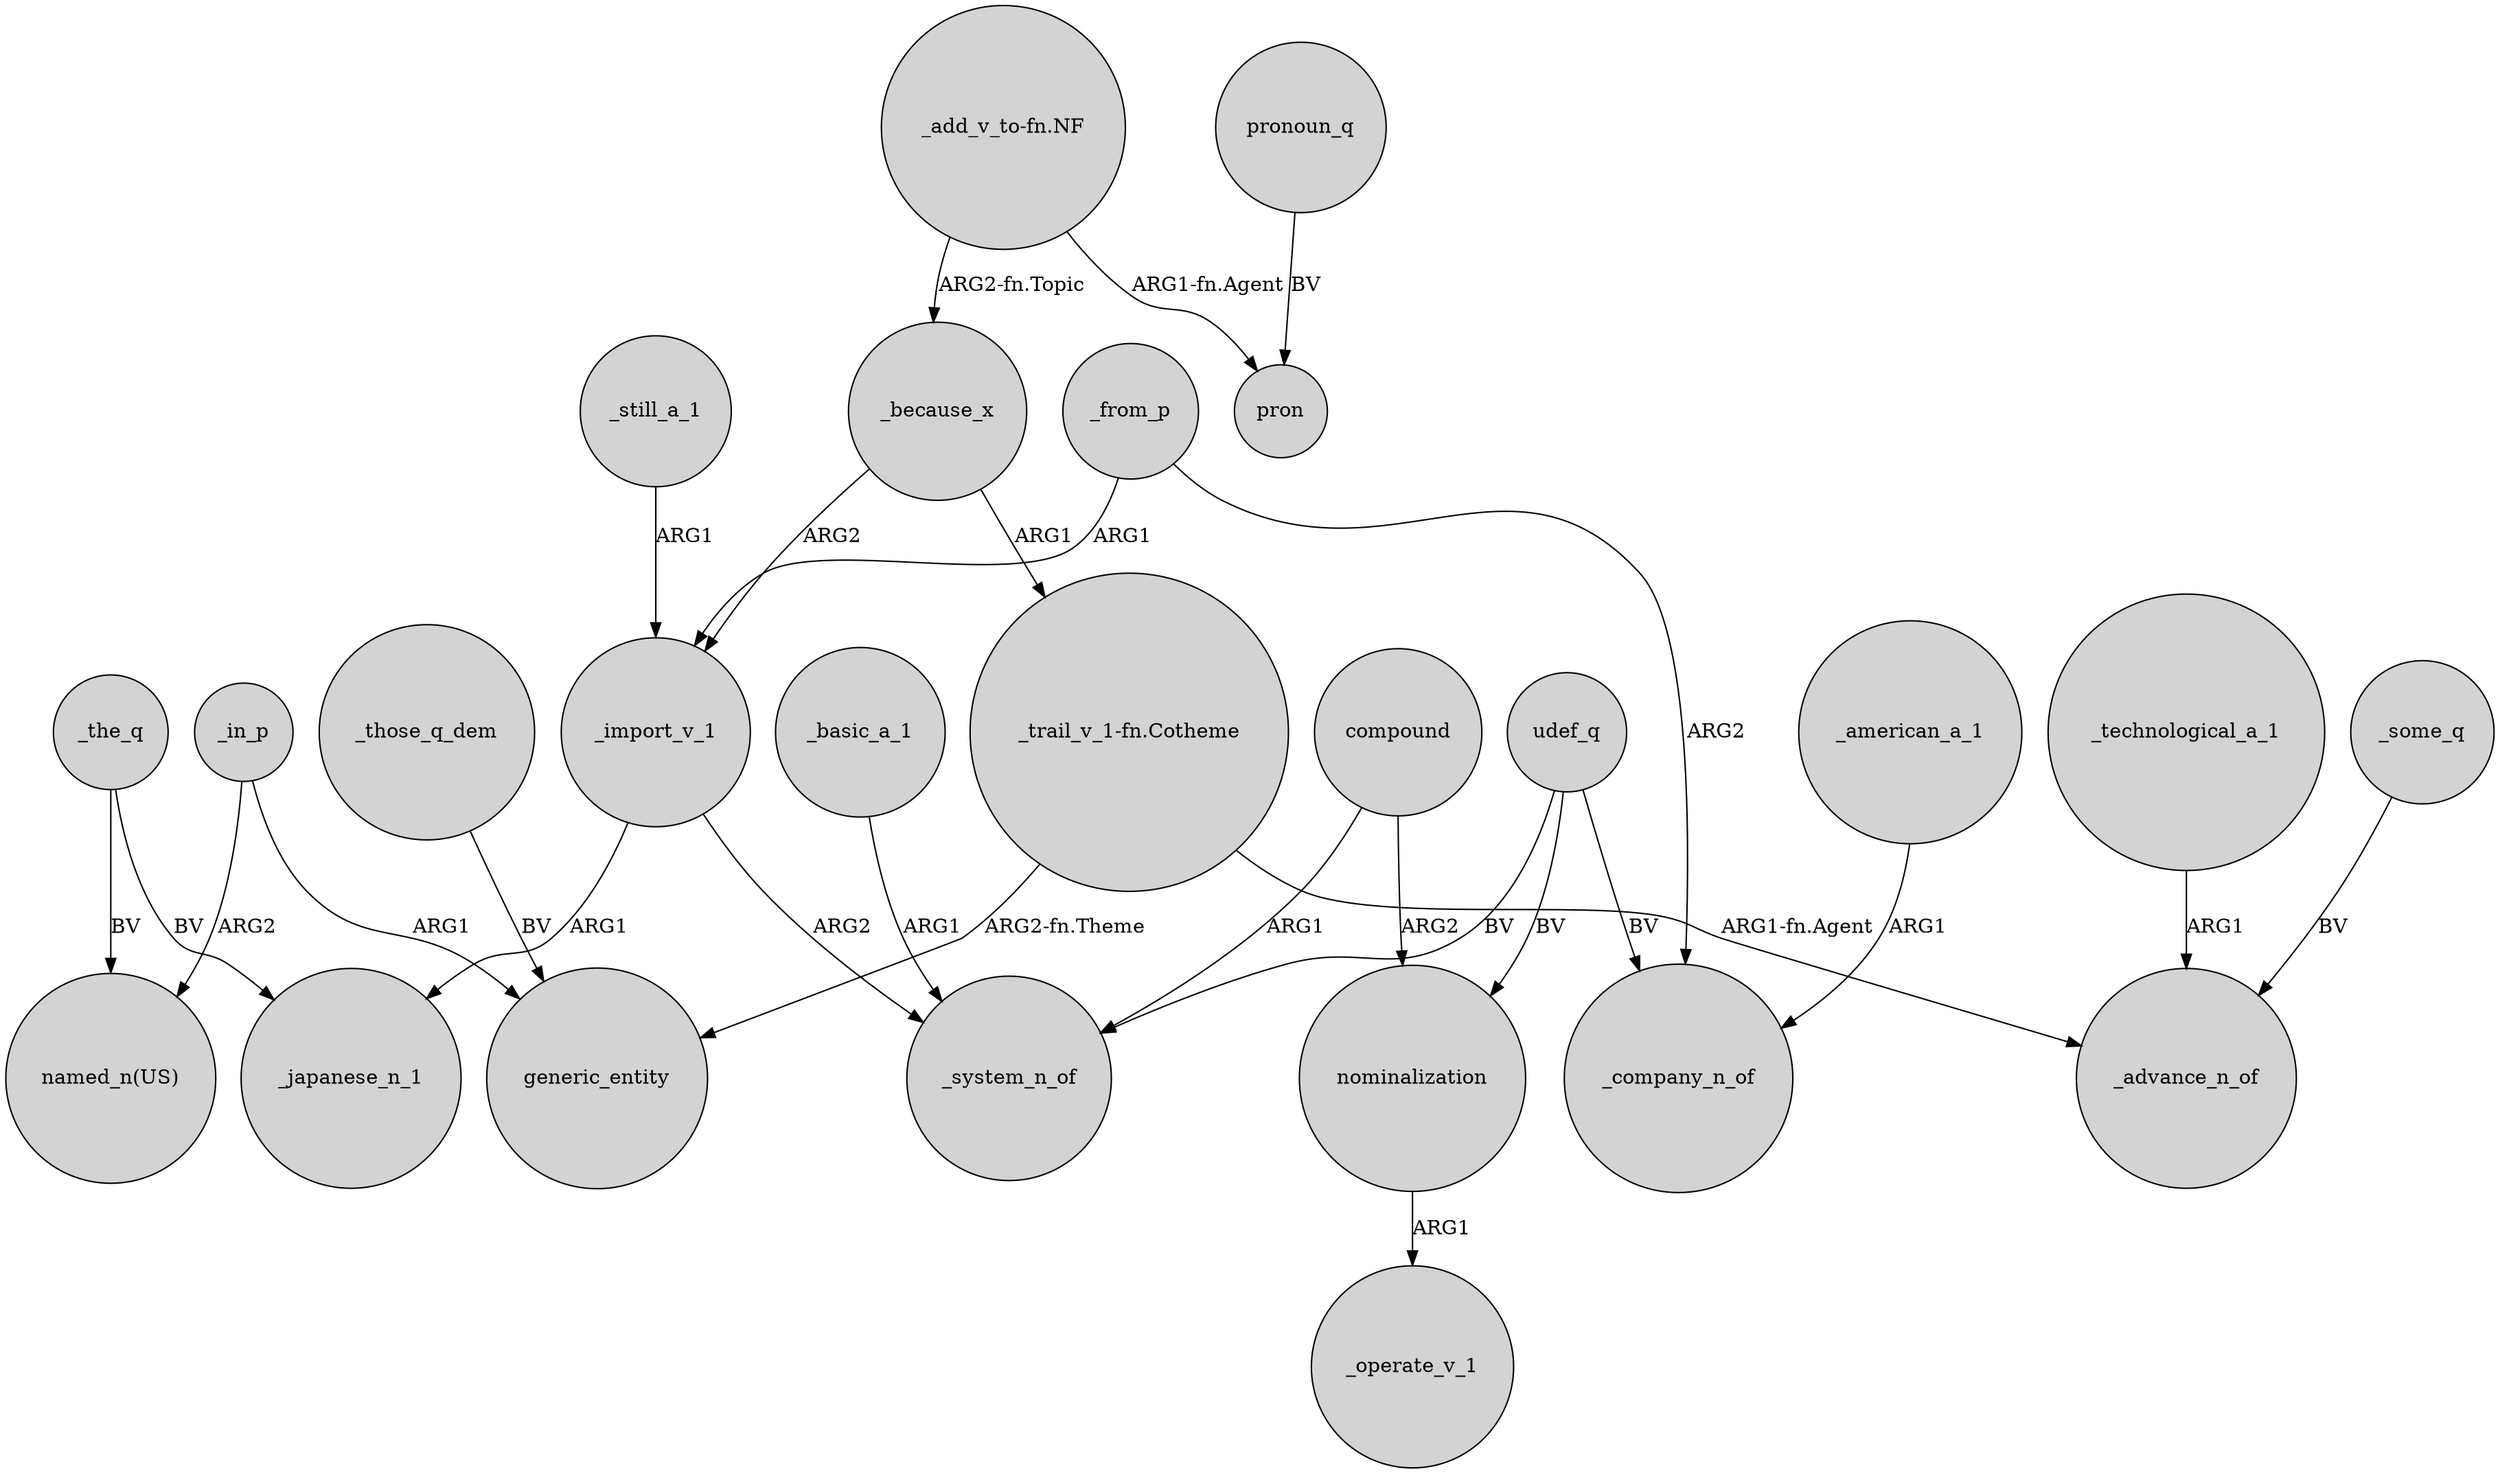 digraph {
	node [shape=circle style=filled]
	"_add_v_to-fn.NF" -> _because_x [label="ARG2-fn.Topic"]
	"_trail_v_1-fn.Cotheme" -> generic_entity [label="ARG2-fn.Theme"]
	_basic_a_1 -> _system_n_of [label=ARG1]
	nominalization -> _operate_v_1 [label=ARG1]
	_american_a_1 -> _company_n_of [label=ARG1]
	_technological_a_1 -> _advance_n_of [label=ARG1]
	compound -> _system_n_of [label=ARG1]
	udef_q -> _system_n_of [label=BV]
	compound -> nominalization [label=ARG2]
	_in_p -> "named_n(US)" [label=ARG2]
	"_trail_v_1-fn.Cotheme" -> _advance_n_of [label="ARG1-fn.Agent"]
	_the_q -> "named_n(US)" [label=BV]
	_from_p -> _import_v_1 [label=ARG1]
	_import_v_1 -> _system_n_of [label=ARG2]
	_the_q -> _japanese_n_1 [label=BV]
	pronoun_q -> pron [label=BV]
	_still_a_1 -> _import_v_1 [label=ARG1]
	"_add_v_to-fn.NF" -> pron [label="ARG1-fn.Agent"]
	udef_q -> nominalization [label=BV]
	_from_p -> _company_n_of [label=ARG2]
	_import_v_1 -> _japanese_n_1 [label=ARG1]
	_because_x -> _import_v_1 [label=ARG2]
	_some_q -> _advance_n_of [label=BV]
	_in_p -> generic_entity [label=ARG1]
	udef_q -> _company_n_of [label=BV]
	_because_x -> "_trail_v_1-fn.Cotheme" [label=ARG1]
	_those_q_dem -> generic_entity [label=BV]
}
